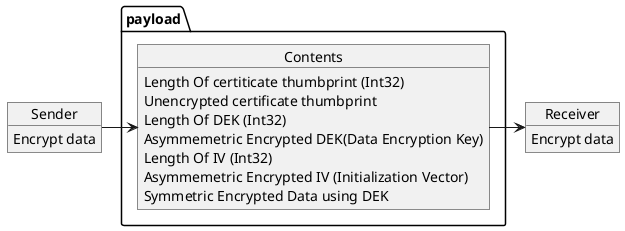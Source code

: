 @startuml
object Sender {
    Encrypt data
}
package payload {
    object Contents{
        Length Of certiticate thumbprint (Int32)
        Unencrypted certificate thumbprint
        Length Of DEK (Int32)
        Asymmemetric Encrypted DEK(Data Encryption Key)  
        Length Of IV (Int32)
        Asymmemetric Encrypted IV (Initialization Vector)
        Symmetric Encrypted Data using DEK
    }
}
object Receiver {
    Encrypt data
}
Sender -right-> Contents
Contents -right-> Receiver
@enduml
